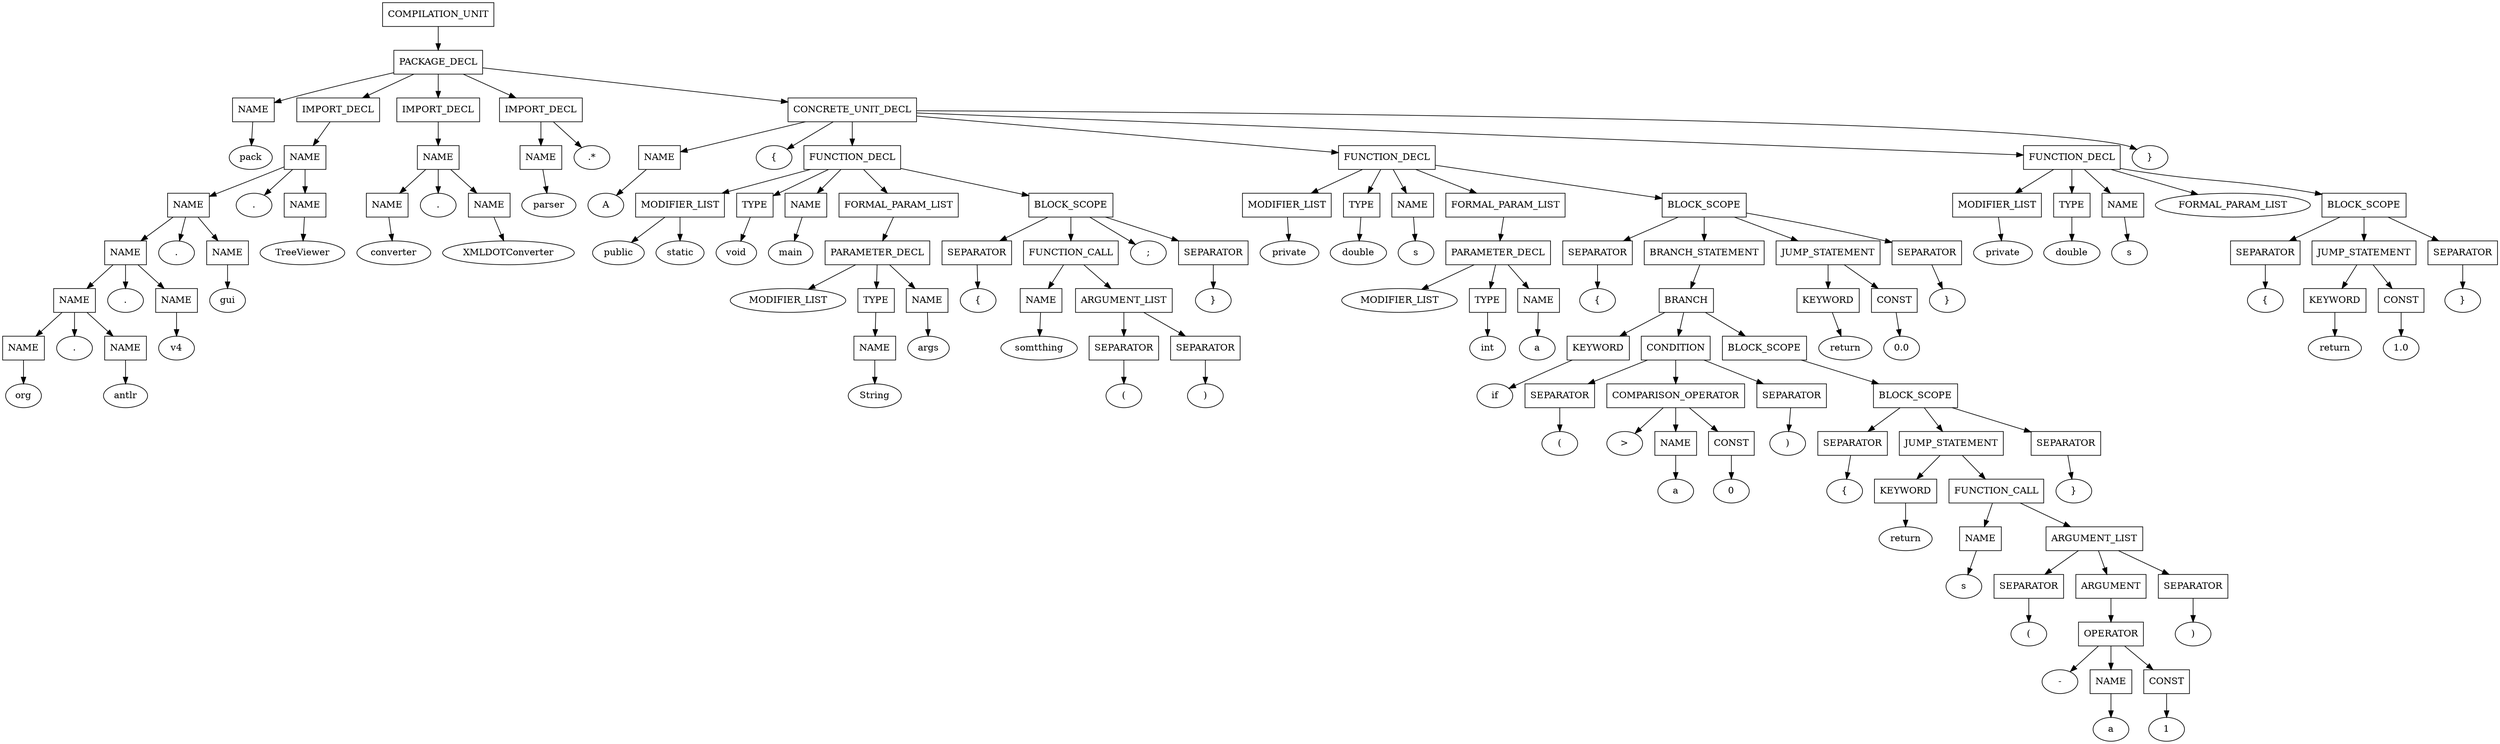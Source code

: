 digraph G {
	splines="TRUE";
	n_0 [label="COMPILATION_UNIT", shape="rectangle"]
	n_0 -> n_1
	n_1 [label="PACKAGE_DECL", shape="rectangle"]
	n_1 -> n_2
	n_2 [label="NAME", shape="rectangle"]
	n_2 -> n_7
	n_7 [label="pack", shape="ellipse"]
	n_1 -> n_3
	n_3 [label="IMPORT_DECL", shape="rectangle"]
	n_3 -> n_8
	n_8 [label="NAME", shape="rectangle"]
	n_8 -> n_18
	n_18 [label="NAME", shape="rectangle"]
	n_18 -> n_41
	n_41 [label="NAME", shape="rectangle"]
	n_41 -> n_70
	n_70 [label="NAME", shape="rectangle"]
	n_70 -> n_93
	n_93 [label="NAME", shape="rectangle"]
	n_93 -> n_111
	n_111 [label="org", shape="ellipse"]
	n_70 -> n_94
	n_94 [label=".", shape="ellipse"]
	n_70 -> n_95
	n_95 [label="NAME", shape="rectangle"]
	n_95 -> n_112
	n_112 [label="antlr", shape="ellipse"]
	n_41 -> n_71
	n_71 [label=".", shape="ellipse"]
	n_41 -> n_72
	n_72 [label="NAME", shape="rectangle"]
	n_72 -> n_96
	n_96 [label="v4", shape="ellipse"]
	n_18 -> n_42
	n_42 [label=".", shape="ellipse"]
	n_18 -> n_43
	n_43 [label="NAME", shape="rectangle"]
	n_43 -> n_73
	n_73 [label="gui", shape="ellipse"]
	n_8 -> n_19
	n_19 [label=".", shape="ellipse"]
	n_8 -> n_20
	n_20 [label="NAME", shape="rectangle"]
	n_20 -> n_44
	n_44 [label="TreeViewer", shape="ellipse"]
	n_1 -> n_4
	n_4 [label="IMPORT_DECL", shape="rectangle"]
	n_4 -> n_9
	n_9 [label="NAME", shape="rectangle"]
	n_9 -> n_21
	n_21 [label="NAME", shape="rectangle"]
	n_21 -> n_45
	n_45 [label="converter", shape="ellipse"]
	n_9 -> n_22
	n_22 [label=".", shape="ellipse"]
	n_9 -> n_23
	n_23 [label="NAME", shape="rectangle"]
	n_23 -> n_46
	n_46 [label="XMLDOTConverter", shape="ellipse"]
	n_1 -> n_5
	n_5 [label="IMPORT_DECL", shape="rectangle"]
	n_5 -> n_10
	n_10 [label="NAME", shape="rectangle"]
	n_10 -> n_24
	n_24 [label="parser", shape="ellipse"]
	n_5 -> n_11
	n_11 [label=".*", shape="ellipse"]
	n_1 -> n_6
	n_6 [label="CONCRETE_UNIT_DECL", shape="rectangle"]
	n_6 -> n_12
	n_12 [label="NAME", shape="rectangle"]
	n_12 -> n_25
	n_25 [label="A", shape="ellipse"]
	n_6 -> n_13
	n_13 [label="{", shape="ellipse"]
	n_6 -> n_14
	n_14 [label="FUNCTION_DECL", shape="rectangle"]
	n_14 -> n_26
	n_26 [label="MODIFIER_LIST", shape="rectangle"]
	n_26 -> n_47
	n_47 [label="public", shape="ellipse"]
	n_26 -> n_48
	n_48 [label="static", shape="ellipse"]
	n_14 -> n_27
	n_27 [label="TYPE", shape="rectangle"]
	n_27 -> n_49
	n_49 [label="void", shape="ellipse"]
	n_14 -> n_28
	n_28 [label="NAME", shape="rectangle"]
	n_28 -> n_50
	n_50 [label="main", shape="ellipse"]
	n_14 -> n_29
	n_29 [label="FORMAL_PARAM_LIST", shape="rectangle"]
	n_29 -> n_51
	n_51 [label="PARAMETER_DECL", shape="rectangle"]
	n_51 -> n_74
	n_74 [label="MODIFIER_LIST", shape="ellipse"]
	n_51 -> n_75
	n_75 [label="TYPE", shape="rectangle"]
	n_75 -> n_97
	n_97 [label="NAME", shape="rectangle"]
	n_97 -> n_113
	n_113 [label="String", shape="ellipse"]
	n_51 -> n_76
	n_76 [label="NAME", shape="rectangle"]
	n_76 -> n_98
	n_98 [label="args", shape="ellipse"]
	n_14 -> n_30
	n_30 [label="BLOCK_SCOPE", shape="rectangle"]
	n_30 -> n_52
	n_52 [label="SEPARATOR", shape="rectangle"]
	n_52 -> n_77
	n_77 [label="{", shape="ellipse"]
	n_30 -> n_53
	n_53 [label="FUNCTION_CALL", shape="rectangle"]
	n_53 -> n_78
	n_78 [label="NAME", shape="rectangle"]
	n_78 -> n_99
	n_99 [label="somtthing", shape="ellipse"]
	n_53 -> n_79
	n_79 [label="ARGUMENT_LIST", shape="rectangle"]
	n_79 -> n_100
	n_100 [label="SEPARATOR", shape="rectangle"]
	n_100 -> n_114
	n_114 [label="(", shape="ellipse"]
	n_79 -> n_101
	n_101 [label="SEPARATOR", shape="rectangle"]
	n_101 -> n_115
	n_115 [label=")", shape="ellipse"]
	n_30 -> n_54
	n_54 [label=";", shape="ellipse"]
	n_30 -> n_55
	n_55 [label="SEPARATOR", shape="rectangle"]
	n_55 -> n_80
	n_80 [label="}", shape="ellipse"]
	n_6 -> n_15
	n_15 [label="FUNCTION_DECL", shape="rectangle"]
	n_15 -> n_31
	n_31 [label="MODIFIER_LIST", shape="rectangle"]
	n_31 -> n_56
	n_56 [label="private", shape="ellipse"]
	n_15 -> n_32
	n_32 [label="TYPE", shape="rectangle"]
	n_32 -> n_57
	n_57 [label="double", shape="ellipse"]
	n_15 -> n_33
	n_33 [label="NAME", shape="rectangle"]
	n_33 -> n_58
	n_58 [label="s", shape="ellipse"]
	n_15 -> n_34
	n_34 [label="FORMAL_PARAM_LIST", shape="rectangle"]
	n_34 -> n_59
	n_59 [label="PARAMETER_DECL", shape="rectangle"]
	n_59 -> n_81
	n_81 [label="MODIFIER_LIST", shape="ellipse"]
	n_59 -> n_82
	n_82 [label="TYPE", shape="rectangle"]
	n_82 -> n_102
	n_102 [label="int", shape="ellipse"]
	n_59 -> n_83
	n_83 [label="NAME", shape="rectangle"]
	n_83 -> n_103
	n_103 [label="a", shape="ellipse"]
	n_15 -> n_35
	n_35 [label="BLOCK_SCOPE", shape="rectangle"]
	n_35 -> n_60
	n_60 [label="SEPARATOR", shape="rectangle"]
	n_60 -> n_84
	n_84 [label="{", shape="ellipse"]
	n_35 -> n_61
	n_61 [label="BRANCH_STATEMENT", shape="rectangle"]
	n_61 -> n_85
	n_85 [label="BRANCH", shape="rectangle"]
	n_85 -> n_104
	n_104 [label="KEYWORD", shape="rectangle"]
	n_104 -> n_116
	n_116 [label="if", shape="ellipse"]
	n_85 -> n_105
	n_105 [label="CONDITION", shape="rectangle"]
	n_105 -> n_117
	n_117 [label="SEPARATOR", shape="rectangle"]
	n_117 -> n_121
	n_121 [label="(", shape="ellipse"]
	n_105 -> n_118
	n_118 [label="COMPARISON_OPERATOR", shape="rectangle"]
	n_118 -> n_122
	n_122 [label=">", shape="ellipse"]
	n_118 -> n_123
	n_123 [label="NAME", shape="rectangle"]
	n_123 -> n_129
	n_129 [label="a", shape="ellipse"]
	n_118 -> n_124
	n_124 [label="CONST", shape="rectangle"]
	n_124 -> n_130
	n_130 [label="0", shape="ellipse"]
	n_105 -> n_119
	n_119 [label="SEPARATOR", shape="rectangle"]
	n_119 -> n_125
	n_125 [label=")", shape="ellipse"]
	n_85 -> n_106
	n_106 [label="BLOCK_SCOPE", shape="rectangle"]
	n_106 -> n_120
	n_120 [label="BLOCK_SCOPE", shape="rectangle"]
	n_120 -> n_126
	n_126 [label="SEPARATOR", shape="rectangle"]
	n_126 -> n_131
	n_131 [label="{", shape="ellipse"]
	n_120 -> n_127
	n_127 [label="JUMP_STATEMENT", shape="rectangle"]
	n_127 -> n_132
	n_132 [label="KEYWORD", shape="rectangle"]
	n_132 -> n_135
	n_135 [label="return", shape="ellipse"]
	n_127 -> n_133
	n_133 [label="FUNCTION_CALL", shape="rectangle"]
	n_133 -> n_136
	n_136 [label="NAME", shape="rectangle"]
	n_136 -> n_138
	n_138 [label="s", shape="ellipse"]
	n_133 -> n_137
	n_137 [label="ARGUMENT_LIST", shape="rectangle"]
	n_137 -> n_139
	n_139 [label="SEPARATOR", shape="rectangle"]
	n_139 -> n_142
	n_142 [label="(", shape="ellipse"]
	n_137 -> n_140
	n_140 [label="ARGUMENT", shape="rectangle"]
	n_140 -> n_143
	n_143 [label="OPERATOR", shape="rectangle"]
	n_143 -> n_145
	n_145 [label="-", shape="ellipse"]
	n_143 -> n_146
	n_146 [label="NAME", shape="rectangle"]
	n_146 -> n_148
	n_148 [label="a", shape="ellipse"]
	n_143 -> n_147
	n_147 [label="CONST", shape="rectangle"]
	n_147 -> n_149
	n_149 [label="1", shape="ellipse"]
	n_137 -> n_141
	n_141 [label="SEPARATOR", shape="rectangle"]
	n_141 -> n_144
	n_144 [label=")", shape="ellipse"]
	n_120 -> n_128
	n_128 [label="SEPARATOR", shape="rectangle"]
	n_128 -> n_134
	n_134 [label="}", shape="ellipse"]
	n_35 -> n_62
	n_62 [label="JUMP_STATEMENT", shape="rectangle"]
	n_62 -> n_86
	n_86 [label="KEYWORD", shape="rectangle"]
	n_86 -> n_107
	n_107 [label="return", shape="ellipse"]
	n_62 -> n_87
	n_87 [label="CONST", shape="rectangle"]
	n_87 -> n_108
	n_108 [label="0.0", shape="ellipse"]
	n_35 -> n_63
	n_63 [label="SEPARATOR", shape="rectangle"]
	n_63 -> n_88
	n_88 [label="}", shape="ellipse"]
	n_6 -> n_16
	n_16 [label="FUNCTION_DECL", shape="rectangle"]
	n_16 -> n_36
	n_36 [label="MODIFIER_LIST", shape="rectangle"]
	n_36 -> n_64
	n_64 [label="private", shape="ellipse"]
	n_16 -> n_37
	n_37 [label="TYPE", shape="rectangle"]
	n_37 -> n_65
	n_65 [label="double", shape="ellipse"]
	n_16 -> n_38
	n_38 [label="NAME", shape="rectangle"]
	n_38 -> n_66
	n_66 [label="s", shape="ellipse"]
	n_16 -> n_39
	n_39 [label="FORMAL_PARAM_LIST", shape="ellipse"]
	n_16 -> n_40
	n_40 [label="BLOCK_SCOPE", shape="rectangle"]
	n_40 -> n_67
	n_67 [label="SEPARATOR", shape="rectangle"]
	n_67 -> n_89
	n_89 [label="{", shape="ellipse"]
	n_40 -> n_68
	n_68 [label="JUMP_STATEMENT", shape="rectangle"]
	n_68 -> n_90
	n_90 [label="KEYWORD", shape="rectangle"]
	n_90 -> n_109
	n_109 [label="return", shape="ellipse"]
	n_68 -> n_91
	n_91 [label="CONST", shape="rectangle"]
	n_91 -> n_110
	n_110 [label="1.0", shape="ellipse"]
	n_40 -> n_69
	n_69 [label="SEPARATOR", shape="rectangle"]
	n_69 -> n_92
	n_92 [label="}", shape="ellipse"]
	n_6 -> n_17
	n_17 [label="}", shape="ellipse"]
}